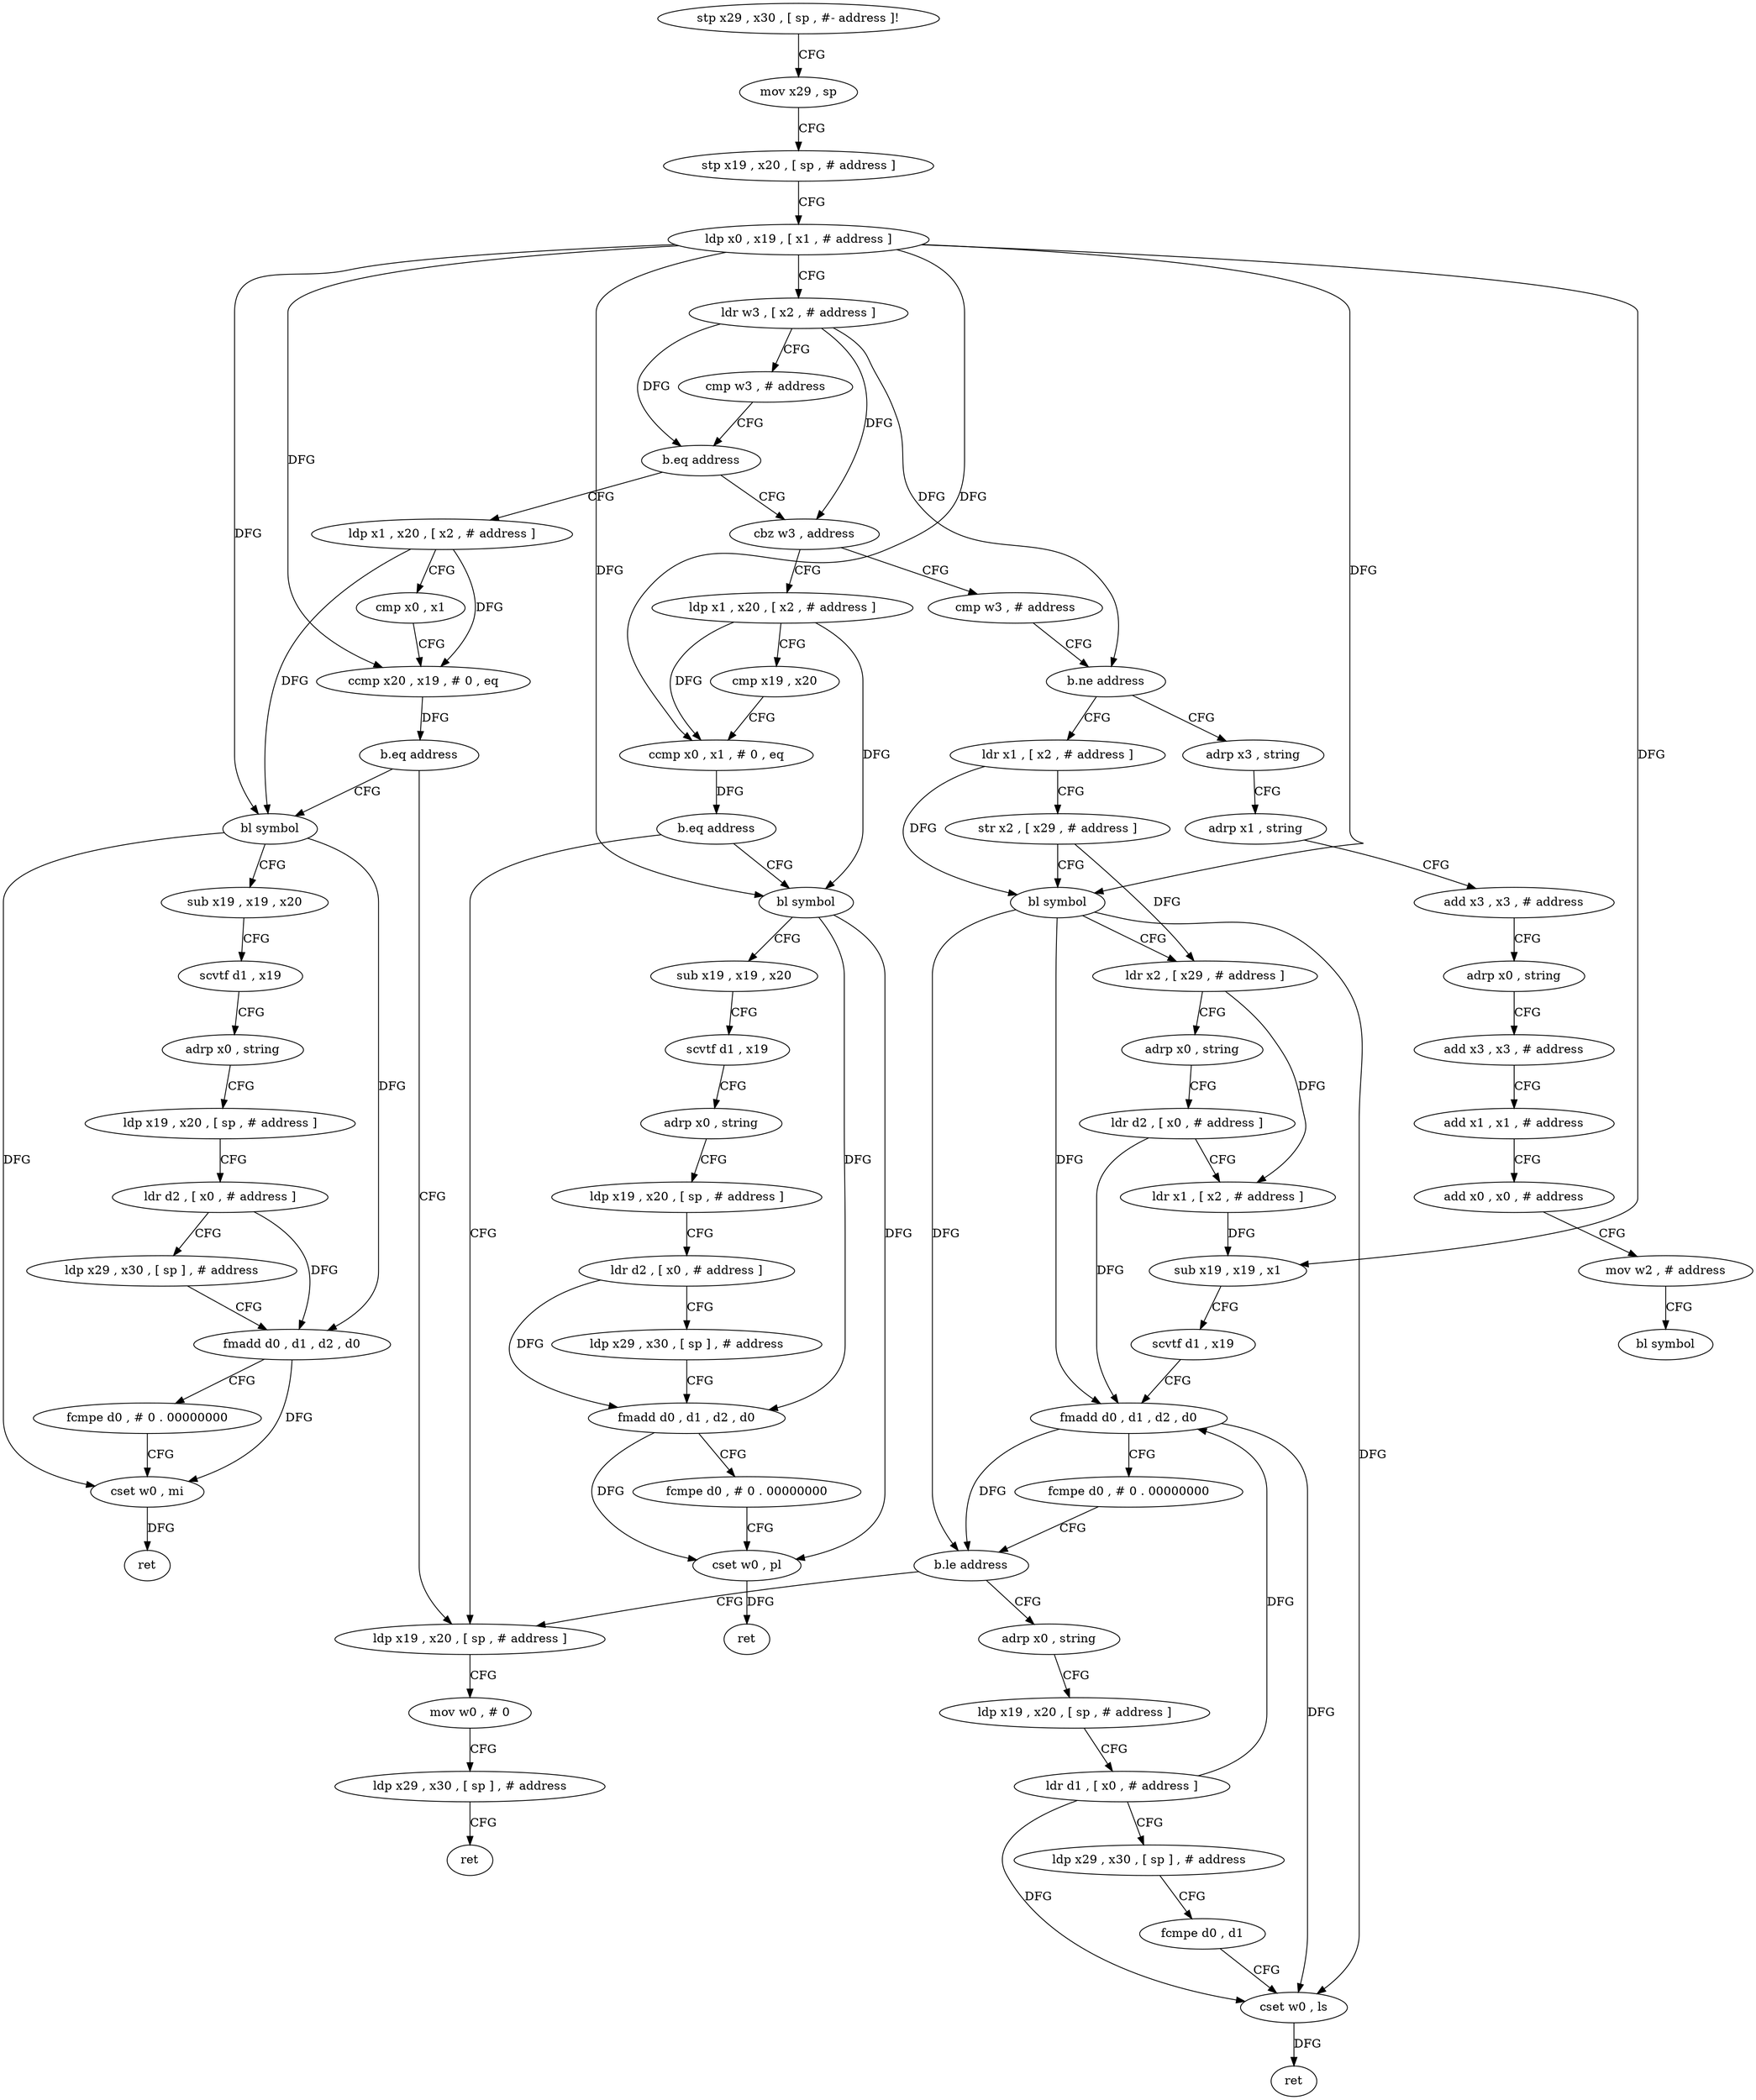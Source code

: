 digraph "func" {
"4213856" [label = "stp x29 , x30 , [ sp , #- address ]!" ]
"4213860" [label = "mov x29 , sp" ]
"4213864" [label = "stp x19 , x20 , [ sp , # address ]" ]
"4213868" [label = "ldp x0 , x19 , [ x1 , # address ]" ]
"4213872" [label = "ldr w3 , [ x2 , # address ]" ]
"4213876" [label = "cmp w3 , # address" ]
"4213880" [label = "b.eq address" ]
"4214080" [label = "ldp x1 , x20 , [ x2 , # address ]" ]
"4213884" [label = "cbz w3 , address" ]
"4214084" [label = "cmp x0 , x1" ]
"4214088" [label = "ccmp x20 , x19 , # 0 , eq" ]
"4214092" [label = "b.eq address" ]
"4214144" [label = "ldp x19 , x20 , [ sp , # address ]" ]
"4214096" [label = "bl symbol" ]
"4214016" [label = "ldp x1 , x20 , [ x2 , # address ]" ]
"4213888" [label = "cmp w3 , # address" ]
"4214148" [label = "mov w0 , # 0" ]
"4214152" [label = "ldp x29 , x30 , [ sp ] , # address" ]
"4214156" [label = "ret" ]
"4214100" [label = "sub x19 , x19 , x20" ]
"4214104" [label = "scvtf d1 , x19" ]
"4214108" [label = "adrp x0 , string" ]
"4214112" [label = "ldp x19 , x20 , [ sp , # address ]" ]
"4214116" [label = "ldr d2 , [ x0 , # address ]" ]
"4214120" [label = "ldp x29 , x30 , [ sp ] , # address" ]
"4214124" [label = "fmadd d0 , d1 , d2 , d0" ]
"4214128" [label = "fcmpe d0 , # 0 . 00000000" ]
"4214132" [label = "cset w0 , mi" ]
"4214136" [label = "ret" ]
"4214020" [label = "cmp x19 , x20" ]
"4214024" [label = "ccmp x0 , x1 , # 0 , eq" ]
"4214028" [label = "b.eq address" ]
"4214032" [label = "bl symbol" ]
"4213892" [label = "b.ne address" ]
"4213976" [label = "adrp x3 , string" ]
"4213896" [label = "ldr x1 , [ x2 , # address ]" ]
"4214036" [label = "sub x19 , x19 , x20" ]
"4214040" [label = "scvtf d1 , x19" ]
"4214044" [label = "adrp x0 , string" ]
"4214048" [label = "ldp x19 , x20 , [ sp , # address ]" ]
"4214052" [label = "ldr d2 , [ x0 , # address ]" ]
"4214056" [label = "ldp x29 , x30 , [ sp ] , # address" ]
"4214060" [label = "fmadd d0 , d1 , d2 , d0" ]
"4214064" [label = "fcmpe d0 , # 0 . 00000000" ]
"4214068" [label = "cset w0 , pl" ]
"4214072" [label = "ret" ]
"4213980" [label = "adrp x1 , string" ]
"4213984" [label = "add x3 , x3 , # address" ]
"4213988" [label = "adrp x0 , string" ]
"4213992" [label = "add x3 , x3 , # address" ]
"4213996" [label = "add x1 , x1 , # address" ]
"4214000" [label = "add x0 , x0 , # address" ]
"4214004" [label = "mov w2 , # address" ]
"4214008" [label = "bl symbol" ]
"4213900" [label = "str x2 , [ x29 , # address ]" ]
"4213904" [label = "bl symbol" ]
"4213908" [label = "ldr x2 , [ x29 , # address ]" ]
"4213912" [label = "adrp x0 , string" ]
"4213916" [label = "ldr d2 , [ x0 , # address ]" ]
"4213920" [label = "ldr x1 , [ x2 , # address ]" ]
"4213924" [label = "sub x19 , x19 , x1" ]
"4213928" [label = "scvtf d1 , x19" ]
"4213932" [label = "fmadd d0 , d1 , d2 , d0" ]
"4213936" [label = "fcmpe d0 , # 0 . 00000000" ]
"4213940" [label = "b.le address" ]
"4213944" [label = "adrp x0 , string" ]
"4213948" [label = "ldp x19 , x20 , [ sp , # address ]" ]
"4213952" [label = "ldr d1 , [ x0 , # address ]" ]
"4213956" [label = "ldp x29 , x30 , [ sp ] , # address" ]
"4213960" [label = "fcmpe d0 , d1" ]
"4213964" [label = "cset w0 , ls" ]
"4213968" [label = "ret" ]
"4213856" -> "4213860" [ label = "CFG" ]
"4213860" -> "4213864" [ label = "CFG" ]
"4213864" -> "4213868" [ label = "CFG" ]
"4213868" -> "4213872" [ label = "CFG" ]
"4213868" -> "4214088" [ label = "DFG" ]
"4213868" -> "4214024" [ label = "DFG" ]
"4213868" -> "4213904" [ label = "DFG" ]
"4213868" -> "4214096" [ label = "DFG" ]
"4213868" -> "4214032" [ label = "DFG" ]
"4213868" -> "4213924" [ label = "DFG" ]
"4213872" -> "4213876" [ label = "CFG" ]
"4213872" -> "4213880" [ label = "DFG" ]
"4213872" -> "4213884" [ label = "DFG" ]
"4213872" -> "4213892" [ label = "DFG" ]
"4213876" -> "4213880" [ label = "CFG" ]
"4213880" -> "4214080" [ label = "CFG" ]
"4213880" -> "4213884" [ label = "CFG" ]
"4214080" -> "4214084" [ label = "CFG" ]
"4214080" -> "4214088" [ label = "DFG" ]
"4214080" -> "4214096" [ label = "DFG" ]
"4213884" -> "4214016" [ label = "CFG" ]
"4213884" -> "4213888" [ label = "CFG" ]
"4214084" -> "4214088" [ label = "CFG" ]
"4214088" -> "4214092" [ label = "DFG" ]
"4214092" -> "4214144" [ label = "CFG" ]
"4214092" -> "4214096" [ label = "CFG" ]
"4214144" -> "4214148" [ label = "CFG" ]
"4214096" -> "4214100" [ label = "CFG" ]
"4214096" -> "4214124" [ label = "DFG" ]
"4214096" -> "4214132" [ label = "DFG" ]
"4214016" -> "4214020" [ label = "CFG" ]
"4214016" -> "4214024" [ label = "DFG" ]
"4214016" -> "4214032" [ label = "DFG" ]
"4213888" -> "4213892" [ label = "CFG" ]
"4214148" -> "4214152" [ label = "CFG" ]
"4214152" -> "4214156" [ label = "CFG" ]
"4214100" -> "4214104" [ label = "CFG" ]
"4214104" -> "4214108" [ label = "CFG" ]
"4214108" -> "4214112" [ label = "CFG" ]
"4214112" -> "4214116" [ label = "CFG" ]
"4214116" -> "4214120" [ label = "CFG" ]
"4214116" -> "4214124" [ label = "DFG" ]
"4214120" -> "4214124" [ label = "CFG" ]
"4214124" -> "4214128" [ label = "CFG" ]
"4214124" -> "4214132" [ label = "DFG" ]
"4214128" -> "4214132" [ label = "CFG" ]
"4214132" -> "4214136" [ label = "DFG" ]
"4214020" -> "4214024" [ label = "CFG" ]
"4214024" -> "4214028" [ label = "DFG" ]
"4214028" -> "4214144" [ label = "CFG" ]
"4214028" -> "4214032" [ label = "CFG" ]
"4214032" -> "4214036" [ label = "CFG" ]
"4214032" -> "4214060" [ label = "DFG" ]
"4214032" -> "4214068" [ label = "DFG" ]
"4213892" -> "4213976" [ label = "CFG" ]
"4213892" -> "4213896" [ label = "CFG" ]
"4213976" -> "4213980" [ label = "CFG" ]
"4213896" -> "4213900" [ label = "CFG" ]
"4213896" -> "4213904" [ label = "DFG" ]
"4214036" -> "4214040" [ label = "CFG" ]
"4214040" -> "4214044" [ label = "CFG" ]
"4214044" -> "4214048" [ label = "CFG" ]
"4214048" -> "4214052" [ label = "CFG" ]
"4214052" -> "4214056" [ label = "CFG" ]
"4214052" -> "4214060" [ label = "DFG" ]
"4214056" -> "4214060" [ label = "CFG" ]
"4214060" -> "4214064" [ label = "CFG" ]
"4214060" -> "4214068" [ label = "DFG" ]
"4214064" -> "4214068" [ label = "CFG" ]
"4214068" -> "4214072" [ label = "DFG" ]
"4213980" -> "4213984" [ label = "CFG" ]
"4213984" -> "4213988" [ label = "CFG" ]
"4213988" -> "4213992" [ label = "CFG" ]
"4213992" -> "4213996" [ label = "CFG" ]
"4213996" -> "4214000" [ label = "CFG" ]
"4214000" -> "4214004" [ label = "CFG" ]
"4214004" -> "4214008" [ label = "CFG" ]
"4213900" -> "4213904" [ label = "CFG" ]
"4213900" -> "4213908" [ label = "DFG" ]
"4213904" -> "4213908" [ label = "CFG" ]
"4213904" -> "4213932" [ label = "DFG" ]
"4213904" -> "4213940" [ label = "DFG" ]
"4213904" -> "4213964" [ label = "DFG" ]
"4213908" -> "4213912" [ label = "CFG" ]
"4213908" -> "4213920" [ label = "DFG" ]
"4213912" -> "4213916" [ label = "CFG" ]
"4213916" -> "4213920" [ label = "CFG" ]
"4213916" -> "4213932" [ label = "DFG" ]
"4213920" -> "4213924" [ label = "DFG" ]
"4213924" -> "4213928" [ label = "CFG" ]
"4213928" -> "4213932" [ label = "CFG" ]
"4213932" -> "4213936" [ label = "CFG" ]
"4213932" -> "4213940" [ label = "DFG" ]
"4213932" -> "4213964" [ label = "DFG" ]
"4213936" -> "4213940" [ label = "CFG" ]
"4213940" -> "4214144" [ label = "CFG" ]
"4213940" -> "4213944" [ label = "CFG" ]
"4213944" -> "4213948" [ label = "CFG" ]
"4213948" -> "4213952" [ label = "CFG" ]
"4213952" -> "4213956" [ label = "CFG" ]
"4213952" -> "4213932" [ label = "DFG" ]
"4213952" -> "4213964" [ label = "DFG" ]
"4213956" -> "4213960" [ label = "CFG" ]
"4213960" -> "4213964" [ label = "CFG" ]
"4213964" -> "4213968" [ label = "DFG" ]
}
